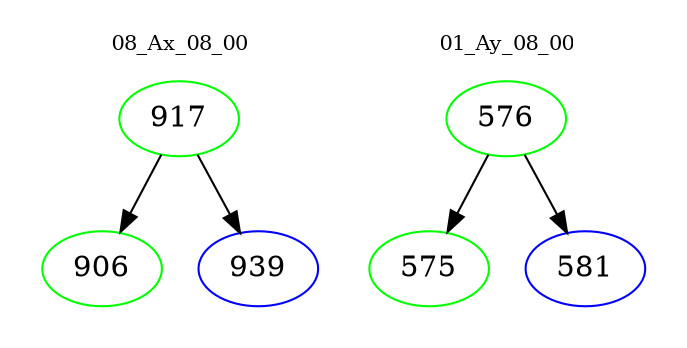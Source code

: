 digraph{
subgraph cluster_0 {
color = white
label = "08_Ax_08_00";
fontsize=10;
T0_917 [label="917", color="green"]
T0_917 -> T0_906 [color="black"]
T0_906 [label="906", color="green"]
T0_917 -> T0_939 [color="black"]
T0_939 [label="939", color="blue"]
}
subgraph cluster_1 {
color = white
label = "01_Ay_08_00";
fontsize=10;
T1_576 [label="576", color="green"]
T1_576 -> T1_575 [color="black"]
T1_575 [label="575", color="green"]
T1_576 -> T1_581 [color="black"]
T1_581 [label="581", color="blue"]
}
}
